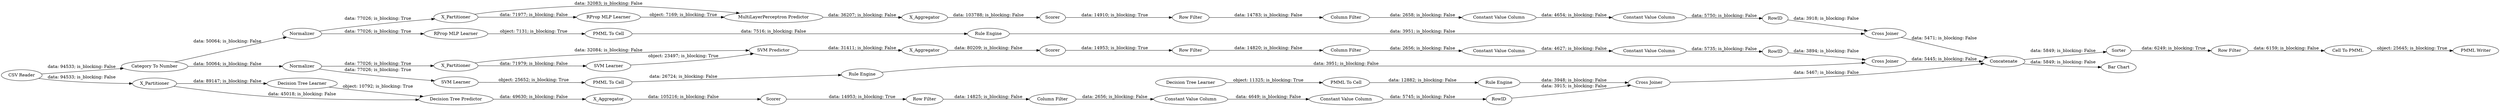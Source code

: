 digraph {
	"-5401540259926370027_34" [label="PMML To Cell"]
	"-6565014359349920933_38" [label="Cross Joiner"]
	"-6946840524385784977_2" [label=X_Partitioner]
	"-6946840524385784977_38" [label="Cross Joiner"]
	"-6565014359349920933_39" [label=Normalizer]
	"880510091722586031_39" [label="Cross Joiner"]
	"4474167459997608132_54" [label="Cell To PMML"]
	"4474167459997608132_62" [label="CSV Reader"]
	"-6565014359349920933_7" [label=X_Aggregator]
	"5517042248014788308_9" [label="Row Filter"]
	"7415288690180224992_35" [label="RProp MLP Learner"]
	"-6565014359349920933_2" [label=X_Partitioner]
	"5517042248014788308_292" [label="Constant Value Column"]
	"4474167459997608132_52" [label=Sorter]
	"4474167459997608132_59" [label="Bar Chart"]
	"880510091722586031_40" [label=Normalizer]
	"-5263753899556937349_9" [label="Row Filter"]
	"15101217668668568_290" [label="Constant Value Column"]
	"-5263753899556937349_290" [label="Constant Value Column"]
	"880510091722586031_7" [label=X_Aggregator]
	"4474167459997608132_53" [label="Row Filter"]
	"15101217668668568_9" [label="Row Filter"]
	"7415288690180224992_22" [label="PMML To Cell"]
	"-5401540259926370027_35" [label="Rule Engine"]
	"880510091722586031_32" [label="SVM Predictor"]
	"-6565014359349920933_40" [label=Scorer]
	"880510091722586031_2" [label=X_Partitioner]
	"-6946840524385784977_32" [label="Decision Tree Predictor"]
	"4474167459997608132_60" [label=Concatenate]
	"4474167459997608132_61" [label="PMML Writer"]
	"-6565014359349920933_31" [label="RProp MLP Learner"]
	"4474167459997608132_58" [label="Category To Number"]
	"-6946840524385784977_7" [label=X_Aggregator]
	"5517042248014788308_290" [label="Constant Value Column"]
	"-5263753899556937349_292" [label="Constant Value Column"]
	"7415288690180224992_34" [label="Rule Engine"]
	"880510091722586031_41" [label=Scorer]
	"1188446915136536020_34" [label="Rule Engine"]
	"880510091722586031_31" [label="SVM Learner"]
	"15101217668668568_294" [label="Column Filter"]
	"1188446915136536020_28" [label="PMML To Cell"]
	"5517042248014788308_293" [label=RowID]
	"15101217668668568_292" [label="Constant Value Column"]
	"15101217668668568_293" [label=RowID]
	"-6946840524385784977_39" [label=Scorer]
	"-6946840524385784977_31" [label="Decision Tree Learner"]
	"-5263753899556937349_294" [label="Column Filter"]
	"5517042248014788308_294" [label="Column Filter"]
	"-6565014359349920933_32" [label="MultiLayerPerceptron Predictor"]
	"-5401540259926370027_33" [label="SVM Learner"]
	"-5263753899556937349_293" [label=RowID]
	"1188446915136536020_33" [label="Decision Tree Learner"]
	"4474167459997608132_62" -> "-6946840524385784977_2" [label="data: 94533; is_blocking: False"]
	"4474167459997608132_58" -> "880510091722586031_40" [label="data: 50064; is_blocking: False"]
	"-5263753899556937349_294" -> "-5263753899556937349_290" [label="data: 2656; is_blocking: False"]
	"-6565014359349920933_39" -> "7415288690180224992_35" [label="data: 77026; is_blocking: True"]
	"-6946840524385784977_2" -> "-6946840524385784977_32" [label="data: 45018; is_blocking: False"]
	"15101217668668568_9" -> "15101217668668568_294" [label="data: 14825; is_blocking: False"]
	"5517042248014788308_292" -> "5517042248014788308_293" [label="data: 5750; is_blocking: False"]
	"-6565014359349920933_40" -> "5517042248014788308_9" [label="data: 14910; is_blocking: True"]
	"880510091722586031_7" -> "880510091722586031_41" [label="data: 80209; is_blocking: False"]
	"4474167459997608132_58" -> "-6565014359349920933_39" [label="data: 50064; is_blocking: False"]
	"7415288690180224992_34" -> "-6565014359349920933_38" [label="data: 3951; is_blocking: False"]
	"4474167459997608132_62" -> "4474167459997608132_58" [label="data: 94533; is_blocking: False"]
	"-6946840524385784977_31" -> "-6946840524385784977_32" [label="object: 10792; is_blocking: True"]
	"880510091722586031_31" -> "880510091722586031_32" [label="object: 23497; is_blocking: True"]
	"-6946840524385784977_38" -> "4474167459997608132_60" [label="data: 5467; is_blocking: False"]
	"5517042248014788308_294" -> "5517042248014788308_290" [label="data: 2658; is_blocking: False"]
	"880510091722586031_40" -> "-5401540259926370027_33" [label="data: 77026; is_blocking: True"]
	"-5263753899556937349_293" -> "880510091722586031_39" [label="data: 3894; is_blocking: False"]
	"880510091722586031_40" -> "880510091722586031_2" [label="data: 77026; is_blocking: True"]
	"4474167459997608132_60" -> "4474167459997608132_52" [label="data: 5849; is_blocking: False"]
	"-6565014359349920933_7" -> "-6565014359349920933_40" [label="data: 103788; is_blocking: False"]
	"-6565014359349920933_32" -> "-6565014359349920933_7" [label="data: 36207; is_blocking: False"]
	"1188446915136536020_28" -> "1188446915136536020_34" [label="data: 12882; is_blocking: False"]
	"-6946840524385784977_32" -> "-6946840524385784977_7" [label="data: 49630; is_blocking: False"]
	"-6946840524385784977_7" -> "-6946840524385784977_39" [label="data: 105216; is_blocking: False"]
	"-6565014359349920933_38" -> "4474167459997608132_60" [label="data: 5471; is_blocking: False"]
	"880510091722586031_41" -> "-5263753899556937349_9" [label="data: 14953; is_blocking: True"]
	"1188446915136536020_33" -> "1188446915136536020_28" [label="object: 11325; is_blocking: True"]
	"-6946840524385784977_39" -> "15101217668668568_9" [label="data: 14953; is_blocking: True"]
	"5517042248014788308_293" -> "-6565014359349920933_38" [label="data: 3918; is_blocking: False"]
	"-5263753899556937349_9" -> "-5263753899556937349_294" [label="data: 14820; is_blocking: False"]
	"15101217668668568_292" -> "15101217668668568_293" [label="data: 5745; is_blocking: False"]
	"-6565014359349920933_39" -> "-6565014359349920933_2" [label="data: 77026; is_blocking: True"]
	"-5263753899556937349_292" -> "-5263753899556937349_293" [label="data: 5735; is_blocking: False"]
	"-6565014359349920933_2" -> "-6565014359349920933_31" [label="data: 71977; is_blocking: False"]
	"4474167459997608132_60" -> "4474167459997608132_59" [label="data: 5849; is_blocking: False"]
	"4474167459997608132_52" -> "4474167459997608132_53" [label="data: 6249; is_blocking: True"]
	"-5401540259926370027_35" -> "880510091722586031_39" [label="data: 3951; is_blocking: False"]
	"5517042248014788308_290" -> "5517042248014788308_292" [label="data: 4654; is_blocking: False"]
	"7415288690180224992_22" -> "7415288690180224992_34" [label="data: 7516; is_blocking: False"]
	"5517042248014788308_9" -> "5517042248014788308_294" [label="data: 14783; is_blocking: False"]
	"1188446915136536020_34" -> "-6946840524385784977_38" [label="data: 3948; is_blocking: False"]
	"880510091722586031_2" -> "880510091722586031_32" [label="data: 32084; is_blocking: False"]
	"880510091722586031_2" -> "880510091722586031_31" [label="data: 71979; is_blocking: False"]
	"880510091722586031_32" -> "880510091722586031_7" [label="data: 31411; is_blocking: False"]
	"4474167459997608132_53" -> "4474167459997608132_54" [label="data: 6159; is_blocking: False"]
	"15101217668668568_294" -> "15101217668668568_290" [label="data: 2656; is_blocking: False"]
	"-6946840524385784977_2" -> "-6946840524385784977_31" [label="data: 89147; is_blocking: False"]
	"-6565014359349920933_31" -> "-6565014359349920933_32" [label="object: 7169; is_blocking: True"]
	"15101217668668568_290" -> "15101217668668568_292" [label="data: 4649; is_blocking: False"]
	"-5401540259926370027_33" -> "-5401540259926370027_34" [label="object: 25652; is_blocking: True"]
	"15101217668668568_293" -> "-6946840524385784977_38" [label="data: 3915; is_blocking: False"]
	"7415288690180224992_35" -> "7415288690180224992_22" [label="object: 7131; is_blocking: True"]
	"880510091722586031_39" -> "4474167459997608132_60" [label="data: 5445; is_blocking: False"]
	"-6565014359349920933_2" -> "-6565014359349920933_32" [label="data: 32083; is_blocking: False"]
	"-5401540259926370027_34" -> "-5401540259926370027_35" [label="data: 26724; is_blocking: False"]
	"-5263753899556937349_290" -> "-5263753899556937349_292" [label="data: 4627; is_blocking: False"]
	"4474167459997608132_54" -> "4474167459997608132_61" [label="object: 25645; is_blocking: True"]
	rankdir=LR
}
